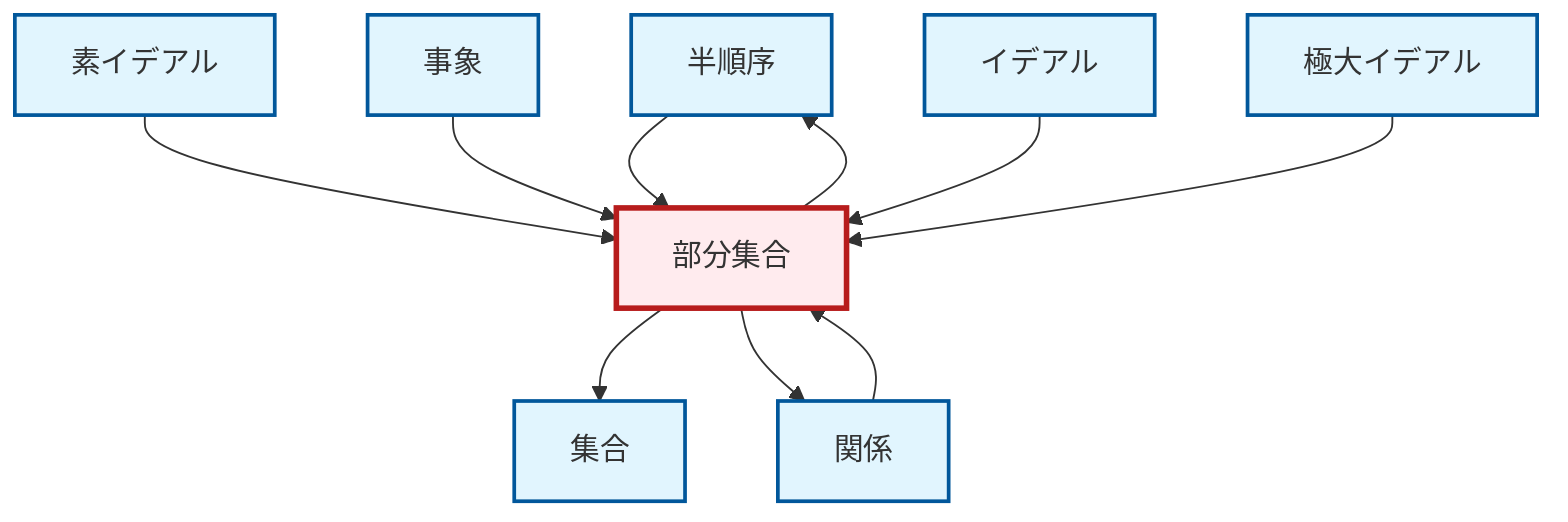 graph TD
    classDef definition fill:#e1f5fe,stroke:#01579b,stroke-width:2px
    classDef theorem fill:#f3e5f5,stroke:#4a148c,stroke-width:2px
    classDef axiom fill:#fff3e0,stroke:#e65100,stroke-width:2px
    classDef example fill:#e8f5e9,stroke:#1b5e20,stroke-width:2px
    classDef current fill:#ffebee,stroke:#b71c1c,stroke-width:3px
    def-partial-order["半順序"]:::definition
    def-ideal["イデアル"]:::definition
    def-maximal-ideal["極大イデアル"]:::definition
    def-relation["関係"]:::definition
    def-subset["部分集合"]:::definition
    def-prime-ideal["素イデアル"]:::definition
    def-event["事象"]:::definition
    def-set["集合"]:::definition
    def-subset --> def-set
    def-subset --> def-partial-order
    def-prime-ideal --> def-subset
    def-relation --> def-subset
    def-partial-order --> def-subset
    def-subset --> def-relation
    def-event --> def-subset
    def-ideal --> def-subset
    def-maximal-ideal --> def-subset
    class def-subset current